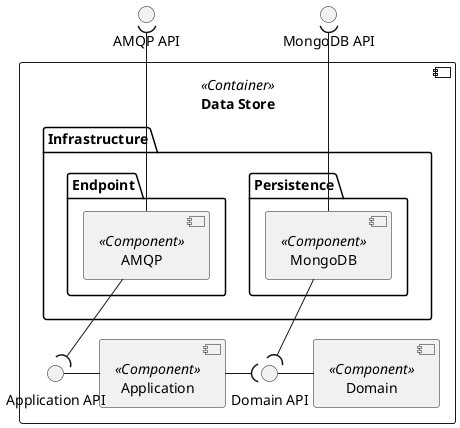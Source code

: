 @startuml data-store

interface "AMQP API" as AMQP_API
interface "MongoDB API" as DB_API

component "Data Store" <<Container>> {
    component "Domain" as DOM <<Component>>
    component "Application" as APP <<Component>>
    folder "Infrastructure" as INFRA {
        folder "Persistence" {
            component "MongoDB" as DB <<Component>>
        }
        folder "Endpoint" as ENDPOINT {
            component "AMQP" as AMQP <<Component>>
        }
    }

    interface "Application API" as APP_API
    interface "Domain API" as DOM_API

    DOM_API - DOM

    AMQP_API )-- AMQP
    APP_API - APP
    DB_API )-- DB

    AMQP --( APP_API
    DB --( DOM_API
    DOM_API )- APP
}

@enduml
